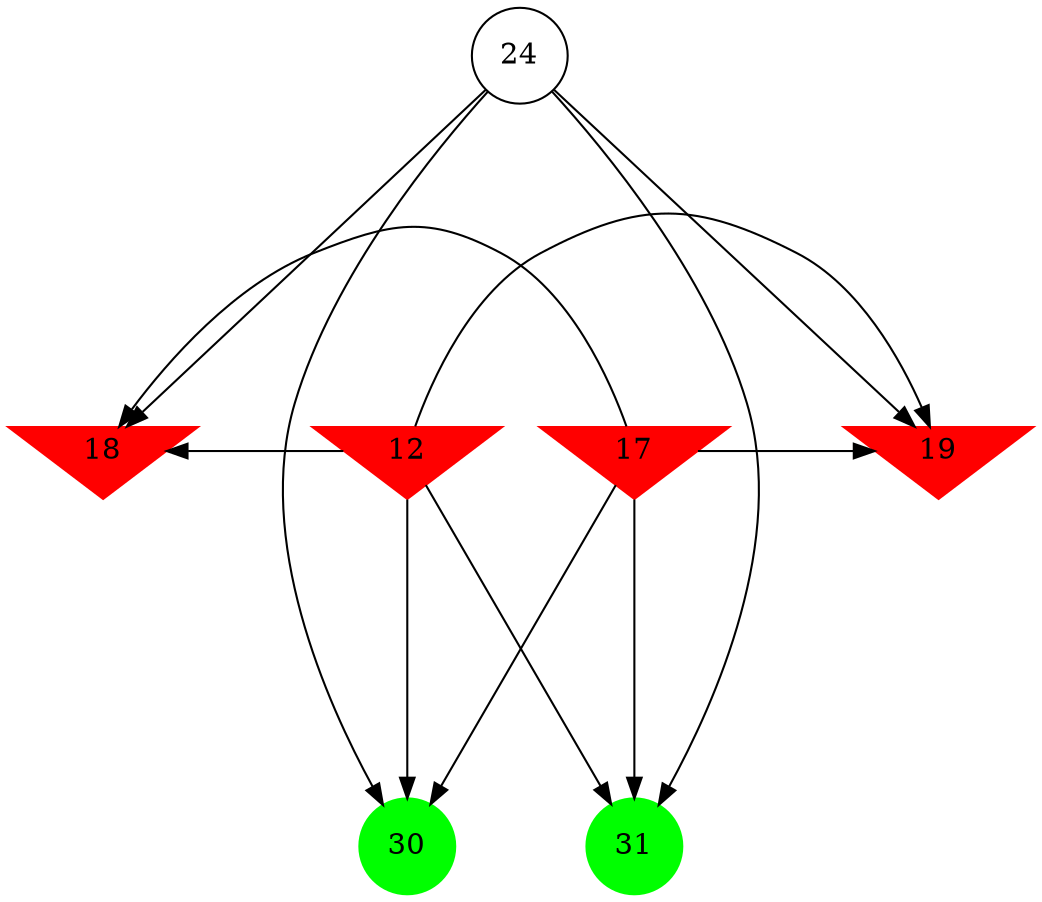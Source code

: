 digraph brain {
	ranksep=2.0;
	12 [shape=invtriangle,style=filled,color=red];
	17 [shape=invtriangle,style=filled,color=red];
	18 [shape=invtriangle,style=filled,color=red];
	19 [shape=invtriangle,style=filled,color=red];
	24 [shape=circle,color=black];
	30 [shape=circle,style=filled,color=green];
	31 [shape=circle,style=filled,color=green];
	12	->	30;
	12	->	31;
	12	->	18;
	12	->	19;
	17	->	30;
	17	->	31;
	17	->	18;
	17	->	19;
	24	->	30;
	24	->	31;
	24	->	18;
	24	->	19;
	{ rank=same; 12; 17; 18; 19; }
	{ rank=same; 24; }
	{ rank=same; 30; 31; }
}
